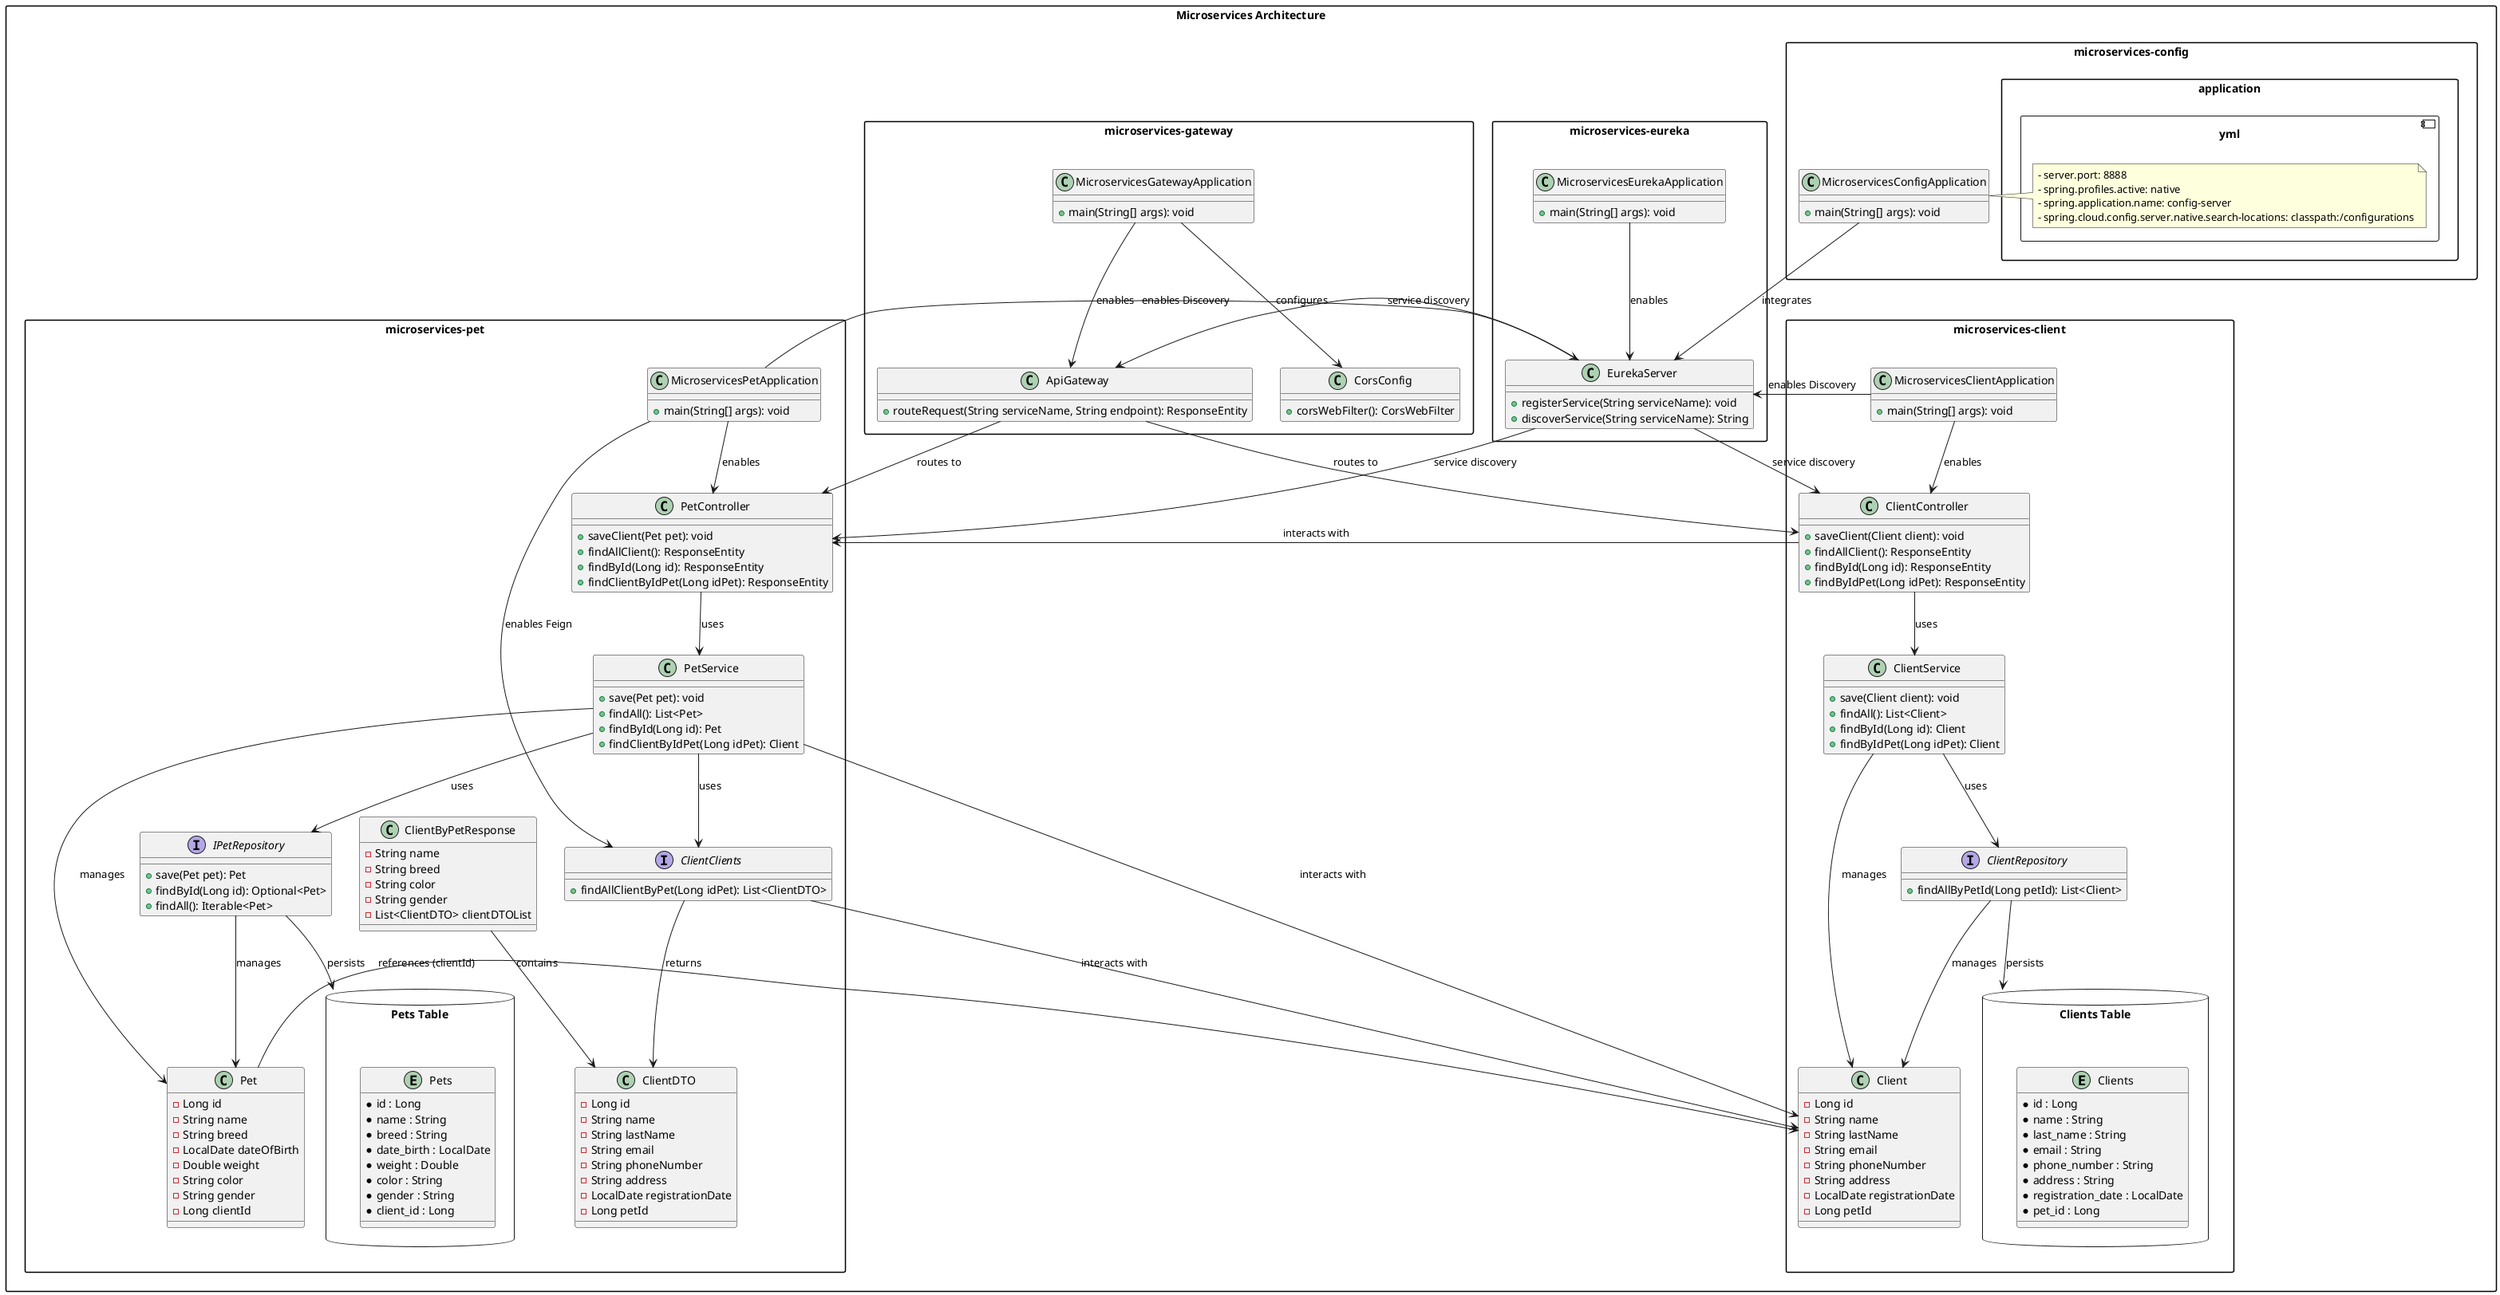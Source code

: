 @startuml
skinparam packageStyle rectangle

package "Microservices Architecture" {
    package "microservices-client" {
        class ClientController {
            + saveClient(Client client): void
            + findAllClient(): ResponseEntity
            + findById(Long id): ResponseEntity
            + findByIdPet(Long idPet): ResponseEntity
        }

        class ClientService {
            + save(Client client): void
            + findAll(): List<Client>
            + findById(Long id): Client
            + findByIdPet(Long idPet): Client
        }

        class Client {
            - Long id
            - String name
            - String lastName
            - String email
            - String phoneNumber
            - String address
            - LocalDate registrationDate
            - Long petId
        }

        interface ClientRepository {
            + findAllByPetId(Long petId): List<Client>
        }

        class MicroservicesClientApplication {
            + main(String[] args): void
        }

        database "Clients Table" {
            entity "Clients" {
                * id : Long
                * name : String
                * last_name : String
                * email : String
                * phone_number : String
                * address : String
                * registration_date : LocalDate
                * pet_id : Long
            }
        }
    }

    package "microservices-pet" {
        class PetController {
            + saveClient(Pet pet): void
            + findAllClient(): ResponseEntity
            + findById(Long id): ResponseEntity
            + findClientByIdPet(Long idPet): ResponseEntity
        }

        class PetService {
            + save(Pet pet): void
            + findAll(): List<Pet>
            + findById(Long id): Pet
            + findClientByIdPet(Long idPet): Client
        }

        class Pet {
            - Long id
            - String name
            - String breed
            - LocalDate dateOfBirth
            - Double weight
            - String color
            - String gender
            - Long clientId
        }

        interface ClientClients {
            + findAllClientByPet(Long idPet): List<ClientDTO>
        }

        class ClientDTO {
            - Long id
            - String name
            - String lastName
            - String email
            - String phoneNumber
            - String address
            - LocalDate registrationDate
            - Long petId
        }

        class ClientByPetResponse {
            - String name
            - String breed
            - String color
            - String gender
            - List<ClientDTO> clientDTOList
        }

        interface IPetRepository {
            + save(Pet pet): Pet
            + findById(Long id): Optional<Pet>
            + findAll(): Iterable<Pet>
        }

        class MicroservicesPetApplication {
            + main(String[] args): void
        }

        database "Pets Table" {
            entity "Pets" {
                * id : Long
                * name : String
                * breed : String
                * date_birth : LocalDate
                * weight : Double
                * color : String
                * gender : String
                * client_id : Long
            }
        }
    }

    package "microservices-eureka" {
        class MicroservicesEurekaApplication {
            + main(String[] args): void
        }

        class EurekaServer {
            + registerService(String serviceName): void
            + discoverService(String serviceName): String
        }
    }

    package "microservices-gateway" {
        class MicroservicesGatewayApplication {
            + main(String[] args): void
        }

        class ApiGateway {
            + routeRequest(String serviceName, String endpoint): ResponseEntity
        }

        class CorsConfig {
            + corsWebFilter(): CorsWebFilter
        }
    }

    package "microservices-config" {
        class MicroservicesConfigApplication {
            + main(String[] args): void
        }

        component "application.yml" {
            note right
                - server.port: 8888
                - spring.profiles.active: native
                - spring.application.name: config-server
                - spring.cloud.config.server.native.search-locations: classpath:/configurations
            end note
        }
    }
}

ClientController --> ClientService : uses
ClientService --> Client : manages
ClientService --> ClientRepository : uses
ClientRepository --> Client : manages
ClientRepository --> "Clients Table" : persists
PetController --> PetService : uses
PetService --> Pet : manages
PetService --> Client : interacts with
PetService --> ClientClients : uses
PetService --> IPetRepository : uses
IPetRepository --> Pet : manages
IPetRepository --> "Pets Table" : persists
ClientClients --> ClientDTO : returns
ClientClients --> Client : interacts with
ClientByPetResponse --> ClientDTO : contains
Pet --> Client : references (clientId)

ApiGateway --> ClientController : routes to
ApiGateway --> PetController : routes to
ClientController --> PetController : interacts with
EurekaServer --> ClientController : service discovery
EurekaServer --> PetController : service discovery
EurekaServer --> ApiGateway : service discovery
MicroservicesEurekaApplication --> EurekaServer : enables
MicroservicesGatewayApplication --> ApiGateway : enables
MicroservicesGatewayApplication --> CorsConfig : configures
MicroservicesPetApplication --> PetController : enables
MicroservicesPetApplication --> ClientClients : enables Feign
MicroservicesPetApplication --> EurekaServer : enables Discovery
MicroservicesClientApplication --> ClientController : enables
MicroservicesClientApplication --> EurekaServer : enables Discovery
MicroservicesConfigApplication --> EurekaServer : integrates

@enduml